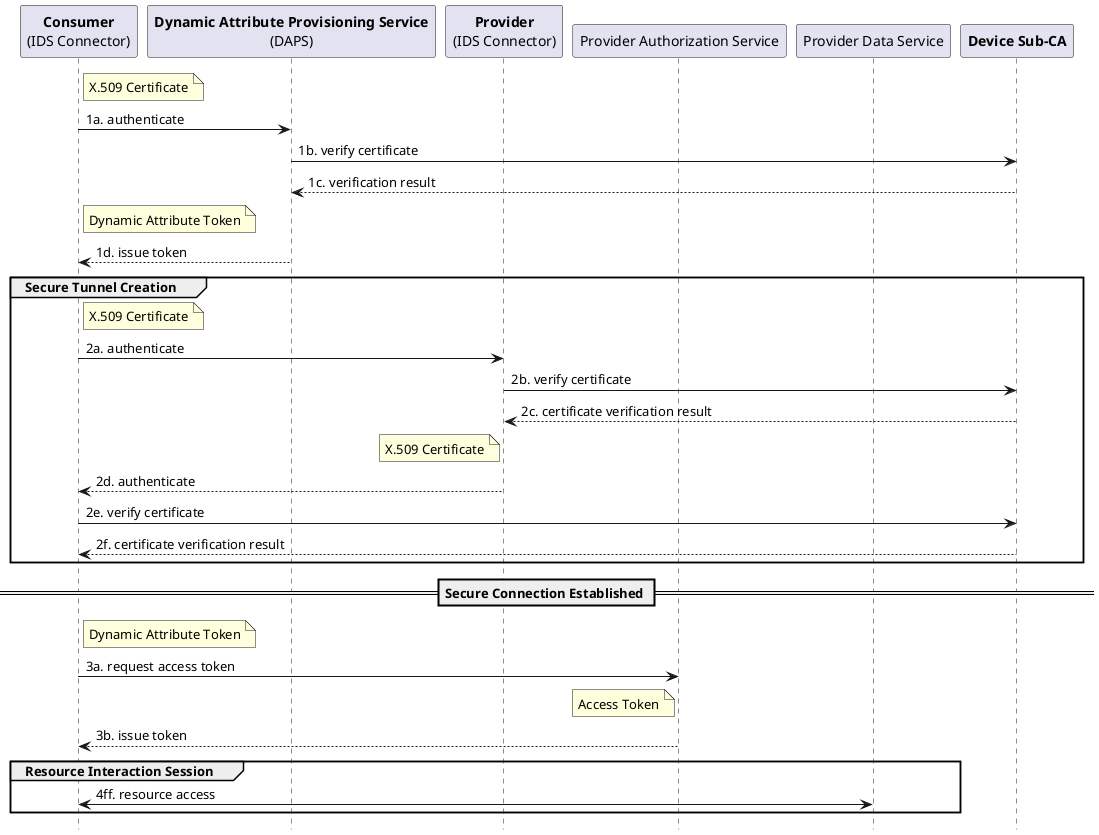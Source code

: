 @startuml

hide footbox

participant "**Consumer**\n(IDS Connector)" as C
participant "**Dynamic Attribute Provisioning Service**\n(DAPS)" as DAPS
participant "**Provider**\n(IDS Connector)" as P
participant "Provider Authorization Service" as PAS
participant "Provider Data Service" as PDS
participant "**Device Sub-CA**" as DSC

note right of C: X.509 Certificate 
C -> DAPS: 1a. authenticate

DAPS -> DSC: 1b. verify certificate
DSC --> DAPS: 1c. verification result

note right of C: Dynamic Attribute Token 
DAPS --> C: 1d. issue token

group Secure Tunnel Creation   

note right of C: X.509 Certificate 
C -> P: 2a. authenticate

P -> DSC: 2b. verify certificate
DSC --> P: 2c. certificate verification result

note left of P: X.509 Certificate 
P --> C: 2d. authenticate

C -> DSC: 2e. verify certificate
DSC --> C: 2f. certificate verification result

end

== Secure Connection Established ==

note right of C: Dynamic Attribute Token
C -> PAS: 3a. request access token

note left of PAS: Access Token
PAS --> C: 3b. issue token

group Resource Interaction Session

C <-> PDS: 4ff. resource access

end

@enduml

